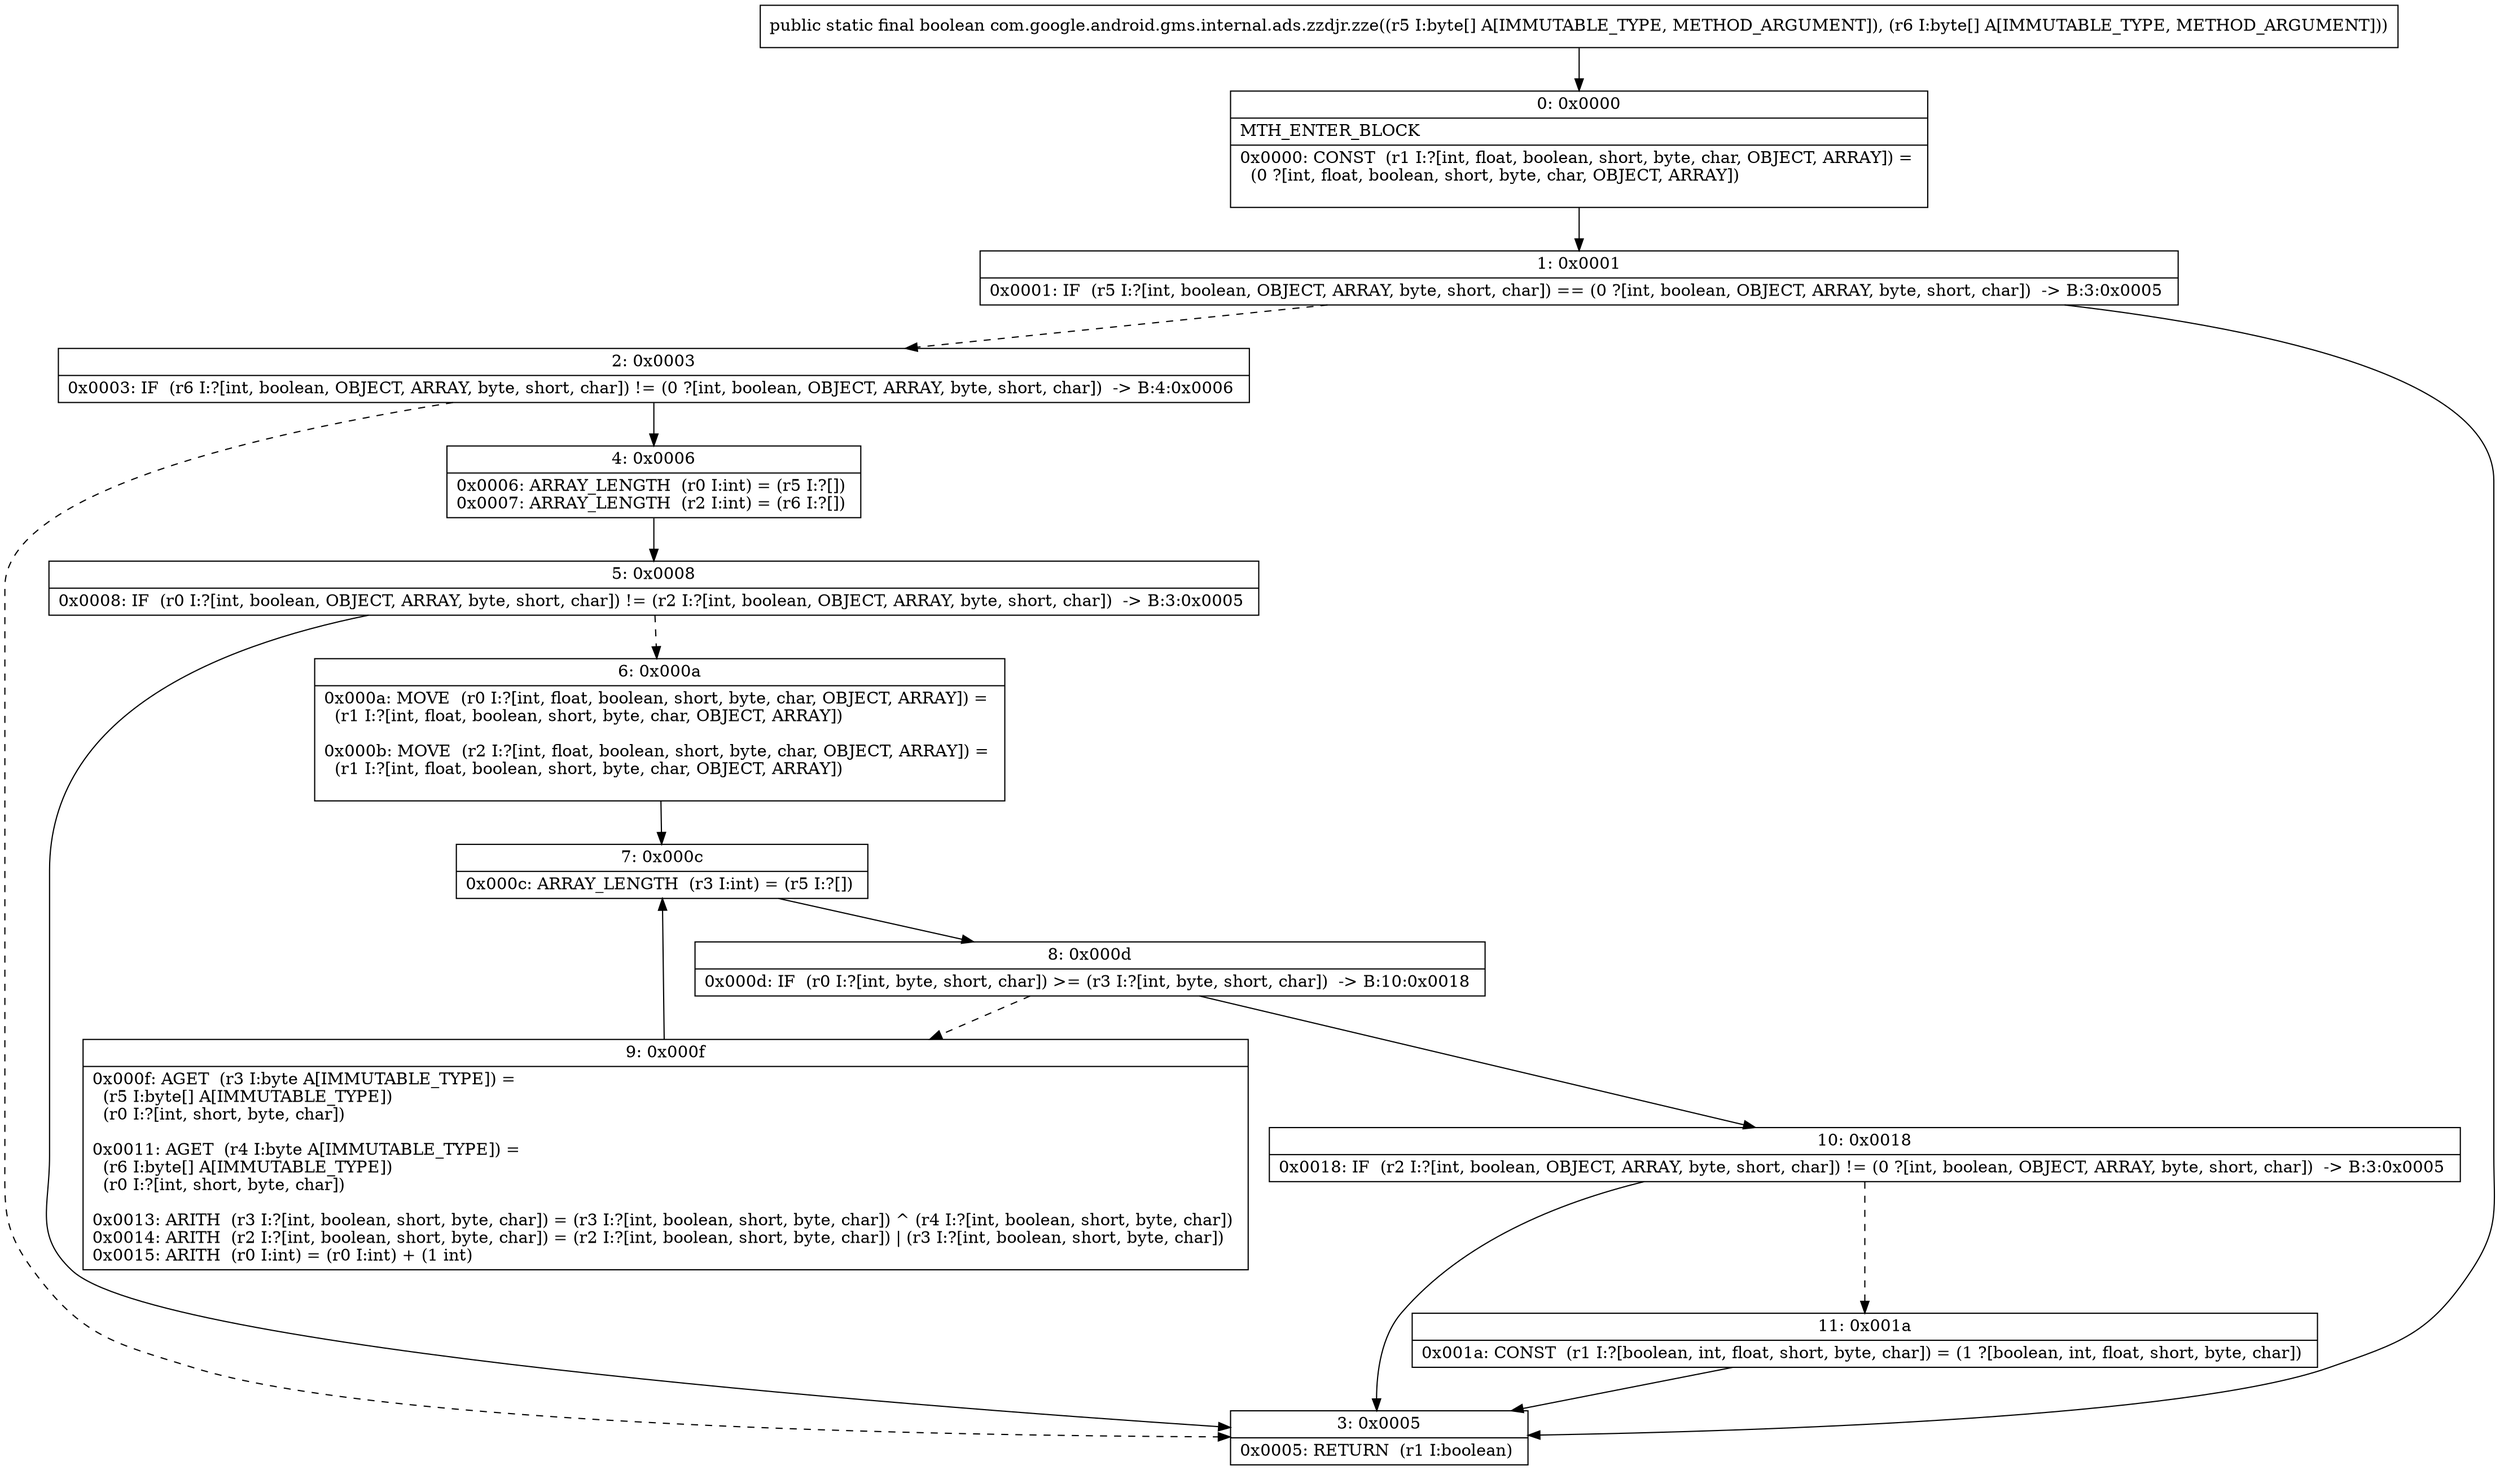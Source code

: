 digraph "CFG forcom.google.android.gms.internal.ads.zzdjr.zze([B[B)Z" {
Node_0 [shape=record,label="{0\:\ 0x0000|MTH_ENTER_BLOCK\l|0x0000: CONST  (r1 I:?[int, float, boolean, short, byte, char, OBJECT, ARRAY]) = \l  (0 ?[int, float, boolean, short, byte, char, OBJECT, ARRAY])\l \l}"];
Node_1 [shape=record,label="{1\:\ 0x0001|0x0001: IF  (r5 I:?[int, boolean, OBJECT, ARRAY, byte, short, char]) == (0 ?[int, boolean, OBJECT, ARRAY, byte, short, char])  \-\> B:3:0x0005 \l}"];
Node_2 [shape=record,label="{2\:\ 0x0003|0x0003: IF  (r6 I:?[int, boolean, OBJECT, ARRAY, byte, short, char]) != (0 ?[int, boolean, OBJECT, ARRAY, byte, short, char])  \-\> B:4:0x0006 \l}"];
Node_3 [shape=record,label="{3\:\ 0x0005|0x0005: RETURN  (r1 I:boolean) \l}"];
Node_4 [shape=record,label="{4\:\ 0x0006|0x0006: ARRAY_LENGTH  (r0 I:int) = (r5 I:?[]) \l0x0007: ARRAY_LENGTH  (r2 I:int) = (r6 I:?[]) \l}"];
Node_5 [shape=record,label="{5\:\ 0x0008|0x0008: IF  (r0 I:?[int, boolean, OBJECT, ARRAY, byte, short, char]) != (r2 I:?[int, boolean, OBJECT, ARRAY, byte, short, char])  \-\> B:3:0x0005 \l}"];
Node_6 [shape=record,label="{6\:\ 0x000a|0x000a: MOVE  (r0 I:?[int, float, boolean, short, byte, char, OBJECT, ARRAY]) = \l  (r1 I:?[int, float, boolean, short, byte, char, OBJECT, ARRAY])\l \l0x000b: MOVE  (r2 I:?[int, float, boolean, short, byte, char, OBJECT, ARRAY]) = \l  (r1 I:?[int, float, boolean, short, byte, char, OBJECT, ARRAY])\l \l}"];
Node_7 [shape=record,label="{7\:\ 0x000c|0x000c: ARRAY_LENGTH  (r3 I:int) = (r5 I:?[]) \l}"];
Node_8 [shape=record,label="{8\:\ 0x000d|0x000d: IF  (r0 I:?[int, byte, short, char]) \>= (r3 I:?[int, byte, short, char])  \-\> B:10:0x0018 \l}"];
Node_9 [shape=record,label="{9\:\ 0x000f|0x000f: AGET  (r3 I:byte A[IMMUTABLE_TYPE]) = \l  (r5 I:byte[] A[IMMUTABLE_TYPE])\l  (r0 I:?[int, short, byte, char])\l \l0x0011: AGET  (r4 I:byte A[IMMUTABLE_TYPE]) = \l  (r6 I:byte[] A[IMMUTABLE_TYPE])\l  (r0 I:?[int, short, byte, char])\l \l0x0013: ARITH  (r3 I:?[int, boolean, short, byte, char]) = (r3 I:?[int, boolean, short, byte, char]) ^ (r4 I:?[int, boolean, short, byte, char]) \l0x0014: ARITH  (r2 I:?[int, boolean, short, byte, char]) = (r2 I:?[int, boolean, short, byte, char]) \| (r3 I:?[int, boolean, short, byte, char]) \l0x0015: ARITH  (r0 I:int) = (r0 I:int) + (1 int) \l}"];
Node_10 [shape=record,label="{10\:\ 0x0018|0x0018: IF  (r2 I:?[int, boolean, OBJECT, ARRAY, byte, short, char]) != (0 ?[int, boolean, OBJECT, ARRAY, byte, short, char])  \-\> B:3:0x0005 \l}"];
Node_11 [shape=record,label="{11\:\ 0x001a|0x001a: CONST  (r1 I:?[boolean, int, float, short, byte, char]) = (1 ?[boolean, int, float, short, byte, char]) \l}"];
MethodNode[shape=record,label="{public static final boolean com.google.android.gms.internal.ads.zzdjr.zze((r5 I:byte[] A[IMMUTABLE_TYPE, METHOD_ARGUMENT]), (r6 I:byte[] A[IMMUTABLE_TYPE, METHOD_ARGUMENT])) }"];
MethodNode -> Node_0;
Node_0 -> Node_1;
Node_1 -> Node_2[style=dashed];
Node_1 -> Node_3;
Node_2 -> Node_3[style=dashed];
Node_2 -> Node_4;
Node_4 -> Node_5;
Node_5 -> Node_3;
Node_5 -> Node_6[style=dashed];
Node_6 -> Node_7;
Node_7 -> Node_8;
Node_8 -> Node_9[style=dashed];
Node_8 -> Node_10;
Node_9 -> Node_7;
Node_10 -> Node_3;
Node_10 -> Node_11[style=dashed];
Node_11 -> Node_3;
}


